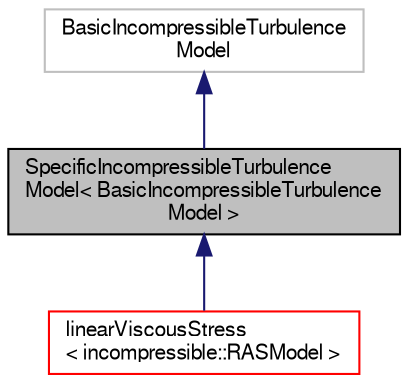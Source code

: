 digraph "SpecificIncompressibleTurbulenceModel&lt; BasicIncompressibleTurbulenceModel &gt;"
{
  bgcolor="transparent";
  edge [fontname="FreeSans",fontsize="10",labelfontname="FreeSans",labelfontsize="10"];
  node [fontname="FreeSans",fontsize="10",shape=record];
  Node1 [label="SpecificIncompressibleTurbulence\lModel\< BasicIncompressibleTurbulence\lModel \>",height=0.2,width=0.4,color="black", fillcolor="grey75", style="filled" fontcolor="black"];
  Node2 -> Node1 [dir="back",color="midnightblue",fontsize="10",style="solid",fontname="FreeSans"];
  Node2 [label="BasicIncompressibleTurbulence\lModel",height=0.2,width=0.4,color="grey75"];
  Node1 -> Node3 [dir="back",color="midnightblue",fontsize="10",style="solid",fontname="FreeSans"];
  Node3 [label="linearViscousStress\l\< incompressible::RASModel \>",height=0.2,width=0.4,color="red",URL="$a01310.html"];
}
